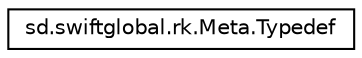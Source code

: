 digraph "Graphical Class Hierarchy"
{
  edge [fontname="Helvetica",fontsize="10",labelfontname="Helvetica",labelfontsize="10"];
  node [fontname="Helvetica",fontsize="10",shape=record];
  rankdir="LR";
  Node1 [label="sd.swiftglobal.rk.Meta.Typedef",height=0.2,width=0.4,color="black", fillcolor="white", style="filled",URL="$interfacesd_1_1swiftglobal_1_1rk_1_1Meta_1_1Typedef.html"];
}
